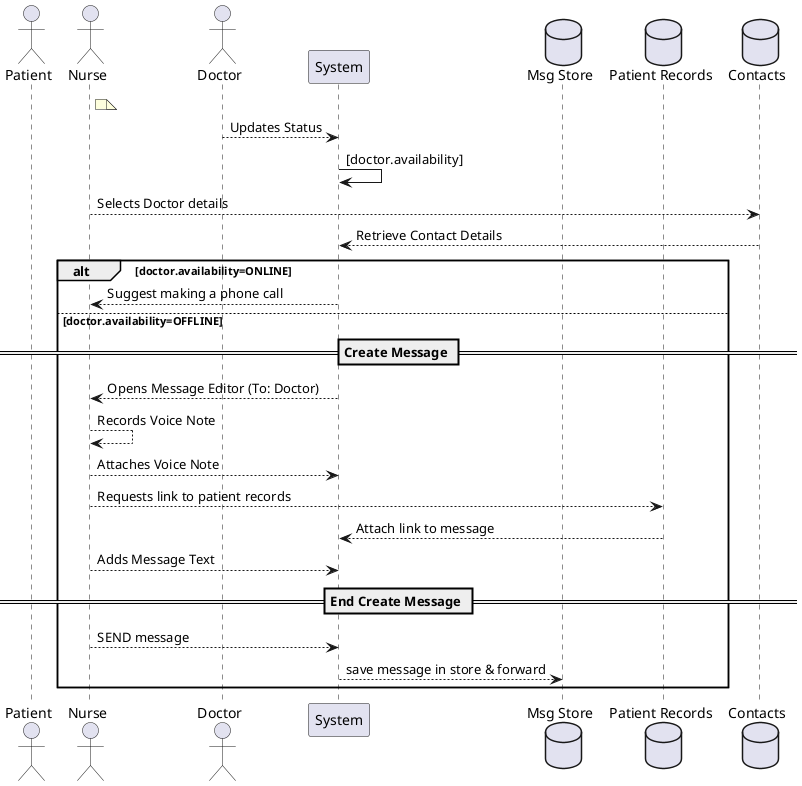 @startuml
actor Patient
  actor Nurse
  actor Doctor
  participant System
  database "Msg Store"
  database "Patient Records"
  database "Contacts"
  
note right of Nurse
 
end note

Doctor --> System: Updates Status
System -> System: [doctor.availability]

Nurse --> Contacts: Selects Doctor details
Contacts --> System: Retrieve Contact Details


alt doctor.availability=ONLINE
  System --> Nurse: Suggest making a phone call
else doctor.availability=OFFLINE
  == Create Message ==

  System --> Nurse: Opens Message Editor (To: Doctor)
  Nurse --> Nurse: Records Voice Note
  Nurse --> System: Attaches Voice Note
  Nurse --> "Patient Records": Requests link to patient records
  "Patient Records" --> System: Attach link to message
  Nurse --> System: Adds Message Text

  == End Create Message ==
  
  Nurse --> System: SEND message
  System --> "Msg Store": save message in store & forward

end alt
@enduml
